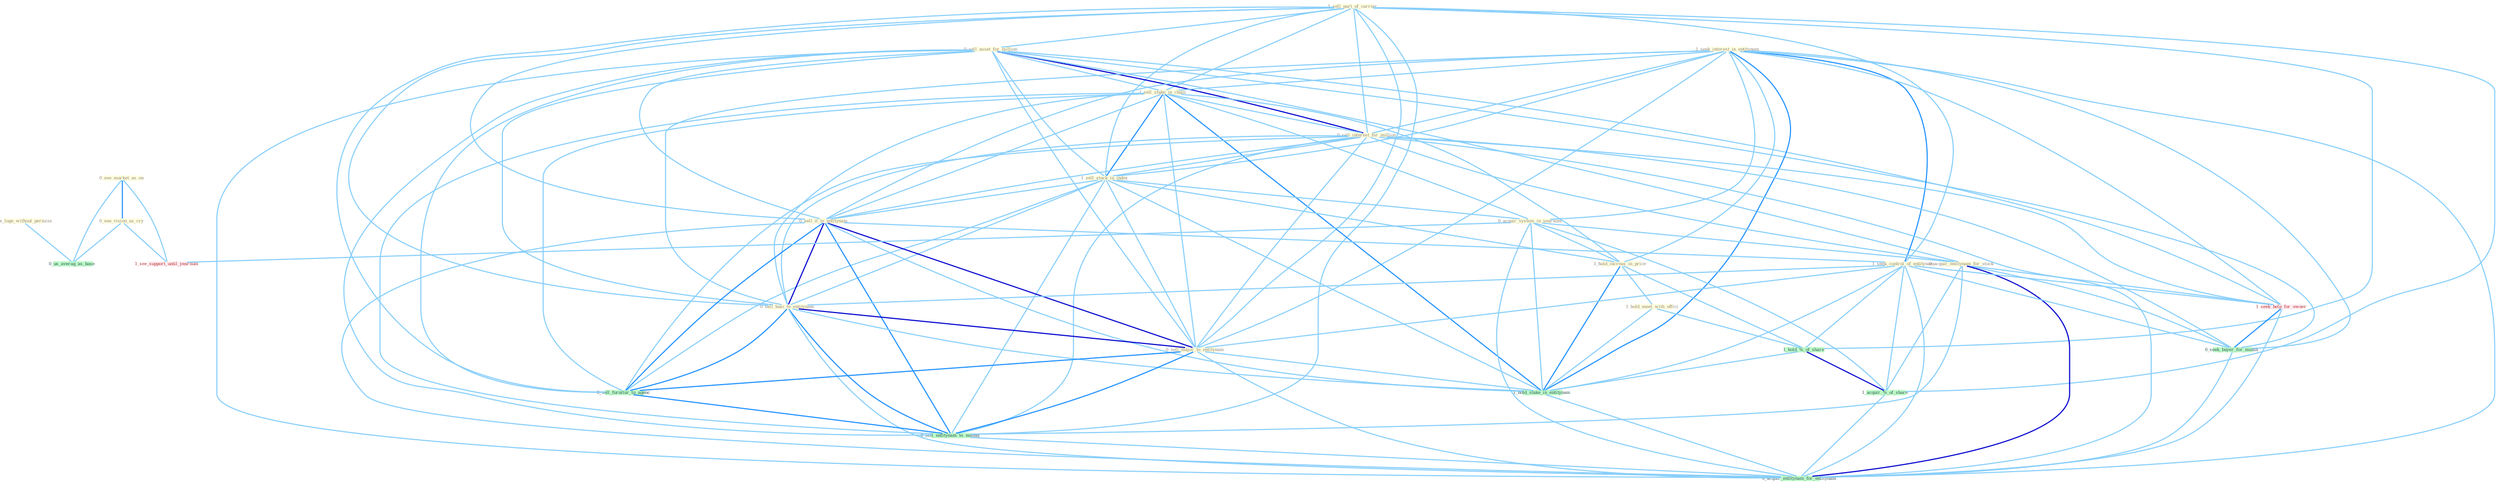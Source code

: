 Graph G{ 
    node
    [shape=polygon,style=filled,width=.5,height=.06,color="#BDFCC9",fixedsize=true,fontsize=4,
    fontcolor="#2f4f4f"];
    {node
    [color="#ffffe0", fontcolor="#8b7d6b"] "0_see_market_as_on " "1_sell_part_of_carrier " "0_sell_asset_for_million " "1_seek_interest_in_entitynam " "1_sell_stake_in_chain " "0_sell_interest_for_million " "1_sell_stock_in_index " "0_us_logo_without_permiss " "0_sell_it_to_entitynam " "0_acquir_system_in_yearnum " "0_acquir_entitynam_for_stock " "1_hold_increas_in_price " "1_hold_meet_with_offici " "1_seek_control_of_entitynam " "0_sell_busi_to_entitynam " "0_sell_major_to_entitynam " "0_see_vision_as_cry "}
{node [color="#fff0f5", fontcolor="#b22222"] "1_seek_help_for_owner " "1_see_support_until_yearnum "}
edge [color="#B0E2FF"];

	"0_see_market_as_on " -- "0_see_vision_as_cry " [w="2", color="#1e90ff" , len=0.8];
	"0_see_market_as_on " -- "1_see_support_until_yearnum " [w="1", color="#87cefa" ];
	"0_see_market_as_on " -- "0_us_averag_as_base " [w="1", color="#87cefa" ];
	"1_sell_part_of_carrier " -- "0_sell_asset_for_million " [w="1", color="#87cefa" ];
	"1_sell_part_of_carrier " -- "1_sell_stake_in_chain " [w="1", color="#87cefa" ];
	"1_sell_part_of_carrier " -- "0_sell_interest_for_million " [w="1", color="#87cefa" ];
	"1_sell_part_of_carrier " -- "1_sell_stock_in_index " [w="1", color="#87cefa" ];
	"1_sell_part_of_carrier " -- "0_sell_it_to_entitynam " [w="1", color="#87cefa" ];
	"1_sell_part_of_carrier " -- "1_seek_control_of_entitynam " [w="1", color="#87cefa" ];
	"1_sell_part_of_carrier " -- "0_sell_busi_to_entitynam " [w="1", color="#87cefa" ];
	"1_sell_part_of_carrier " -- "0_sell_major_to_entitynam " [w="1", color="#87cefa" ];
	"1_sell_part_of_carrier " -- "1_hold_%_of_share " [w="1", color="#87cefa" ];
	"1_sell_part_of_carrier " -- "1_acquir_%_of_share " [w="1", color="#87cefa" ];
	"1_sell_part_of_carrier " -- "0_sell_furnitur_to_agenc " [w="1", color="#87cefa" ];
	"1_sell_part_of_carrier " -- "0_sell_entitynam_to_manag " [w="1", color="#87cefa" ];
	"0_sell_asset_for_million " -- "1_sell_stake_in_chain " [w="1", color="#87cefa" ];
	"0_sell_asset_for_million " -- "0_sell_interest_for_million " [w="3", color="#0000cd" , len=0.6];
	"0_sell_asset_for_million " -- "1_sell_stock_in_index " [w="1", color="#87cefa" ];
	"0_sell_asset_for_million " -- "0_sell_it_to_entitynam " [w="1", color="#87cefa" ];
	"0_sell_asset_for_million " -- "0_acquir_entitynam_for_stock " [w="1", color="#87cefa" ];
	"0_sell_asset_for_million " -- "0_sell_busi_to_entitynam " [w="1", color="#87cefa" ];
	"0_sell_asset_for_million " -- "0_sell_major_to_entitynam " [w="1", color="#87cefa" ];
	"0_sell_asset_for_million " -- "1_seek_help_for_owner " [w="1", color="#87cefa" ];
	"0_sell_asset_for_million " -- "0_seek_buyer_for_month " [w="1", color="#87cefa" ];
	"0_sell_asset_for_million " -- "0_sell_furnitur_to_agenc " [w="1", color="#87cefa" ];
	"0_sell_asset_for_million " -- "0_sell_entitynam_to_manag " [w="1", color="#87cefa" ];
	"0_sell_asset_for_million " -- "0_acquir_entitynam_for_entitynam " [w="1", color="#87cefa" ];
	"1_seek_interest_in_entitynam " -- "1_sell_stake_in_chain " [w="1", color="#87cefa" ];
	"1_seek_interest_in_entitynam " -- "0_sell_interest_for_million " [w="1", color="#87cefa" ];
	"1_seek_interest_in_entitynam " -- "1_sell_stock_in_index " [w="1", color="#87cefa" ];
	"1_seek_interest_in_entitynam " -- "0_sell_it_to_entitynam " [w="1", color="#87cefa" ];
	"1_seek_interest_in_entitynam " -- "0_acquir_system_in_yearnum " [w="1", color="#87cefa" ];
	"1_seek_interest_in_entitynam " -- "1_hold_increas_in_price " [w="1", color="#87cefa" ];
	"1_seek_interest_in_entitynam " -- "1_seek_control_of_entitynam " [w="2", color="#1e90ff" , len=0.8];
	"1_seek_interest_in_entitynam " -- "0_sell_busi_to_entitynam " [w="1", color="#87cefa" ];
	"1_seek_interest_in_entitynam " -- "0_sell_major_to_entitynam " [w="1", color="#87cefa" ];
	"1_seek_interest_in_entitynam " -- "1_hold_stake_in_entitynam " [w="2", color="#1e90ff" , len=0.8];
	"1_seek_interest_in_entitynam " -- "1_seek_help_for_owner " [w="1", color="#87cefa" ];
	"1_seek_interest_in_entitynam " -- "0_seek_buyer_for_month " [w="1", color="#87cefa" ];
	"1_seek_interest_in_entitynam " -- "0_acquir_entitynam_for_entitynam " [w="1", color="#87cefa" ];
	"1_sell_stake_in_chain " -- "0_sell_interest_for_million " [w="1", color="#87cefa" ];
	"1_sell_stake_in_chain " -- "1_sell_stock_in_index " [w="2", color="#1e90ff" , len=0.8];
	"1_sell_stake_in_chain " -- "0_sell_it_to_entitynam " [w="1", color="#87cefa" ];
	"1_sell_stake_in_chain " -- "0_acquir_system_in_yearnum " [w="1", color="#87cefa" ];
	"1_sell_stake_in_chain " -- "1_hold_increas_in_price " [w="1", color="#87cefa" ];
	"1_sell_stake_in_chain " -- "0_sell_busi_to_entitynam " [w="1", color="#87cefa" ];
	"1_sell_stake_in_chain " -- "0_sell_major_to_entitynam " [w="1", color="#87cefa" ];
	"1_sell_stake_in_chain " -- "1_hold_stake_in_entitynam " [w="2", color="#1e90ff" , len=0.8];
	"1_sell_stake_in_chain " -- "0_sell_furnitur_to_agenc " [w="1", color="#87cefa" ];
	"1_sell_stake_in_chain " -- "0_sell_entitynam_to_manag " [w="1", color="#87cefa" ];
	"0_sell_interest_for_million " -- "1_sell_stock_in_index " [w="1", color="#87cefa" ];
	"0_sell_interest_for_million " -- "0_sell_it_to_entitynam " [w="1", color="#87cefa" ];
	"0_sell_interest_for_million " -- "0_acquir_entitynam_for_stock " [w="1", color="#87cefa" ];
	"0_sell_interest_for_million " -- "0_sell_busi_to_entitynam " [w="1", color="#87cefa" ];
	"0_sell_interest_for_million " -- "0_sell_major_to_entitynam " [w="1", color="#87cefa" ];
	"0_sell_interest_for_million " -- "1_seek_help_for_owner " [w="1", color="#87cefa" ];
	"0_sell_interest_for_million " -- "0_seek_buyer_for_month " [w="1", color="#87cefa" ];
	"0_sell_interest_for_million " -- "0_sell_furnitur_to_agenc " [w="1", color="#87cefa" ];
	"0_sell_interest_for_million " -- "0_sell_entitynam_to_manag " [w="1", color="#87cefa" ];
	"0_sell_interest_for_million " -- "0_acquir_entitynam_for_entitynam " [w="1", color="#87cefa" ];
	"1_sell_stock_in_index " -- "0_sell_it_to_entitynam " [w="1", color="#87cefa" ];
	"1_sell_stock_in_index " -- "0_acquir_system_in_yearnum " [w="1", color="#87cefa" ];
	"1_sell_stock_in_index " -- "1_hold_increas_in_price " [w="1", color="#87cefa" ];
	"1_sell_stock_in_index " -- "0_sell_busi_to_entitynam " [w="1", color="#87cefa" ];
	"1_sell_stock_in_index " -- "0_sell_major_to_entitynam " [w="1", color="#87cefa" ];
	"1_sell_stock_in_index " -- "1_hold_stake_in_entitynam " [w="1", color="#87cefa" ];
	"1_sell_stock_in_index " -- "0_sell_furnitur_to_agenc " [w="1", color="#87cefa" ];
	"1_sell_stock_in_index " -- "0_sell_entitynam_to_manag " [w="1", color="#87cefa" ];
	"0_us_logo_without_permiss " -- "0_us_averag_as_base " [w="1", color="#87cefa" ];
	"0_sell_it_to_entitynam " -- "1_seek_control_of_entitynam " [w="1", color="#87cefa" ];
	"0_sell_it_to_entitynam " -- "0_sell_busi_to_entitynam " [w="3", color="#0000cd" , len=0.6];
	"0_sell_it_to_entitynam " -- "0_sell_major_to_entitynam " [w="3", color="#0000cd" , len=0.6];
	"0_sell_it_to_entitynam " -- "1_hold_stake_in_entitynam " [w="1", color="#87cefa" ];
	"0_sell_it_to_entitynam " -- "0_sell_furnitur_to_agenc " [w="2", color="#1e90ff" , len=0.8];
	"0_sell_it_to_entitynam " -- "0_sell_entitynam_to_manag " [w="2", color="#1e90ff" , len=0.8];
	"0_sell_it_to_entitynam " -- "0_acquir_entitynam_for_entitynam " [w="1", color="#87cefa" ];
	"0_acquir_system_in_yearnum " -- "0_acquir_entitynam_for_stock " [w="1", color="#87cefa" ];
	"0_acquir_system_in_yearnum " -- "1_hold_increas_in_price " [w="1", color="#87cefa" ];
	"0_acquir_system_in_yearnum " -- "1_hold_stake_in_entitynam " [w="1", color="#87cefa" ];
	"0_acquir_system_in_yearnum " -- "1_acquir_%_of_share " [w="1", color="#87cefa" ];
	"0_acquir_system_in_yearnum " -- "1_see_support_until_yearnum " [w="1", color="#87cefa" ];
	"0_acquir_system_in_yearnum " -- "0_acquir_entitynam_for_entitynam " [w="1", color="#87cefa" ];
	"0_acquir_entitynam_for_stock " -- "1_seek_help_for_owner " [w="1", color="#87cefa" ];
	"0_acquir_entitynam_for_stock " -- "0_seek_buyer_for_month " [w="1", color="#87cefa" ];
	"0_acquir_entitynam_for_stock " -- "1_acquir_%_of_share " [w="1", color="#87cefa" ];
	"0_acquir_entitynam_for_stock " -- "0_sell_entitynam_to_manag " [w="1", color="#87cefa" ];
	"0_acquir_entitynam_for_stock " -- "0_acquir_entitynam_for_entitynam " [w="3", color="#0000cd" , len=0.6];
	"1_hold_increas_in_price " -- "1_hold_meet_with_offici " [w="1", color="#87cefa" ];
	"1_hold_increas_in_price " -- "1_hold_%_of_share " [w="1", color="#87cefa" ];
	"1_hold_increas_in_price " -- "1_hold_stake_in_entitynam " [w="2", color="#1e90ff" , len=0.8];
	"1_hold_meet_with_offici " -- "1_hold_%_of_share " [w="1", color="#87cefa" ];
	"1_hold_meet_with_offici " -- "1_hold_stake_in_entitynam " [w="1", color="#87cefa" ];
	"1_seek_control_of_entitynam " -- "0_sell_busi_to_entitynam " [w="1", color="#87cefa" ];
	"1_seek_control_of_entitynam " -- "0_sell_major_to_entitynam " [w="1", color="#87cefa" ];
	"1_seek_control_of_entitynam " -- "1_hold_%_of_share " [w="1", color="#87cefa" ];
	"1_seek_control_of_entitynam " -- "1_hold_stake_in_entitynam " [w="1", color="#87cefa" ];
	"1_seek_control_of_entitynam " -- "1_seek_help_for_owner " [w="1", color="#87cefa" ];
	"1_seek_control_of_entitynam " -- "0_seek_buyer_for_month " [w="1", color="#87cefa" ];
	"1_seek_control_of_entitynam " -- "1_acquir_%_of_share " [w="1", color="#87cefa" ];
	"1_seek_control_of_entitynam " -- "0_acquir_entitynam_for_entitynam " [w="1", color="#87cefa" ];
	"0_sell_busi_to_entitynam " -- "0_sell_major_to_entitynam " [w="3", color="#0000cd" , len=0.6];
	"0_sell_busi_to_entitynam " -- "1_hold_stake_in_entitynam " [w="1", color="#87cefa" ];
	"0_sell_busi_to_entitynam " -- "0_sell_furnitur_to_agenc " [w="2", color="#1e90ff" , len=0.8];
	"0_sell_busi_to_entitynam " -- "0_sell_entitynam_to_manag " [w="2", color="#1e90ff" , len=0.8];
	"0_sell_busi_to_entitynam " -- "0_acquir_entitynam_for_entitynam " [w="1", color="#87cefa" ];
	"0_sell_major_to_entitynam " -- "1_hold_stake_in_entitynam " [w="1", color="#87cefa" ];
	"0_sell_major_to_entitynam " -- "0_sell_furnitur_to_agenc " [w="2", color="#1e90ff" , len=0.8];
	"0_sell_major_to_entitynam " -- "0_sell_entitynam_to_manag " [w="2", color="#1e90ff" , len=0.8];
	"0_sell_major_to_entitynam " -- "0_acquir_entitynam_for_entitynam " [w="1", color="#87cefa" ];
	"0_see_vision_as_cry " -- "1_see_support_until_yearnum " [w="1", color="#87cefa" ];
	"0_see_vision_as_cry " -- "0_us_averag_as_base " [w="1", color="#87cefa" ];
	"1_hold_%_of_share " -- "1_hold_stake_in_entitynam " [w="1", color="#87cefa" ];
	"1_hold_%_of_share " -- "1_acquir_%_of_share " [w="3", color="#0000cd" , len=0.6];
	"1_hold_stake_in_entitynam " -- "0_acquir_entitynam_for_entitynam " [w="1", color="#87cefa" ];
	"1_seek_help_for_owner " -- "0_seek_buyer_for_month " [w="2", color="#1e90ff" , len=0.8];
	"1_seek_help_for_owner " -- "0_acquir_entitynam_for_entitynam " [w="1", color="#87cefa" ];
	"0_seek_buyer_for_month " -- "0_acquir_entitynam_for_entitynam " [w="1", color="#87cefa" ];
	"1_acquir_%_of_share " -- "0_acquir_entitynam_for_entitynam " [w="1", color="#87cefa" ];
	"0_sell_furnitur_to_agenc " -- "0_sell_entitynam_to_manag " [w="2", color="#1e90ff" , len=0.8];
	"0_sell_entitynam_to_manag " -- "0_acquir_entitynam_for_entitynam " [w="1", color="#87cefa" ];
}